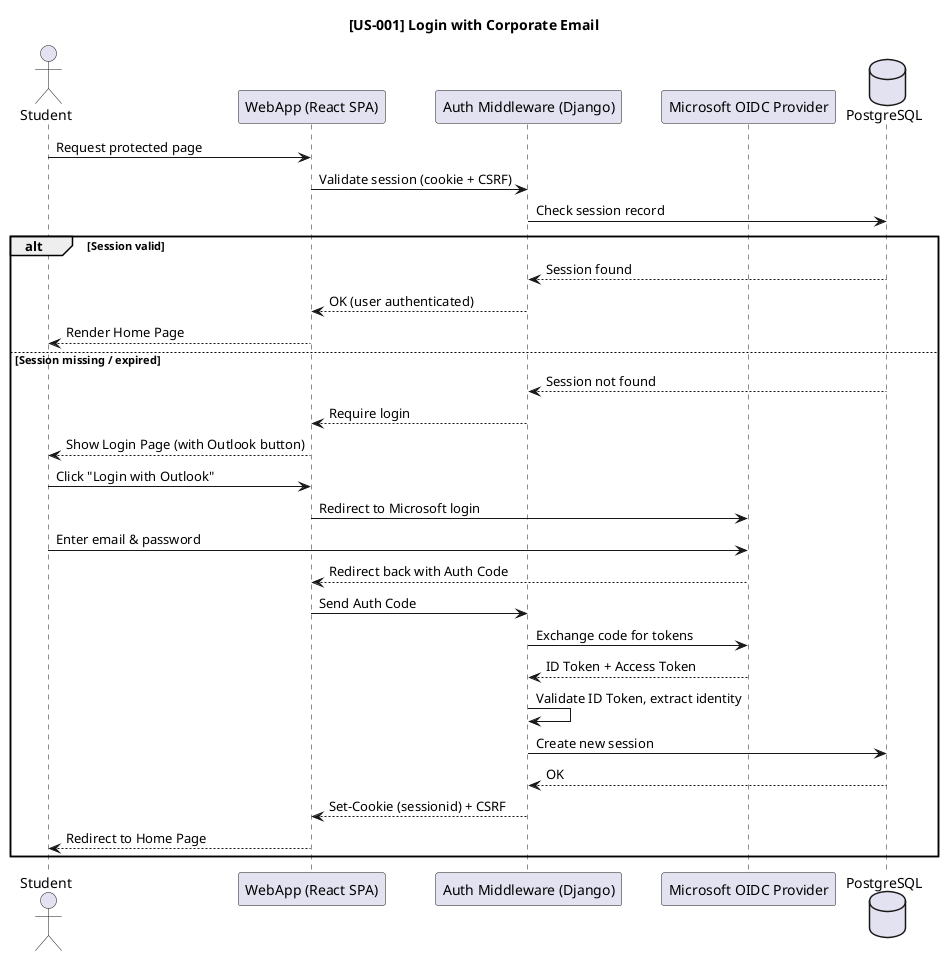 @startuml login-sequence
title [US-001] Login with Corporate Email

actor Student
participant "WebApp (React SPA)" as WebApp
participant "Auth Middleware (Django)" as Auth
participant "Microsoft OIDC Provider" as OIDC
database "PostgreSQL" as DB

Student -> WebApp : Request protected page
WebApp -> Auth : Validate session (cookie + CSRF)
Auth -> DB : Check session record

alt Session valid
  DB --> Auth : Session found
  Auth --> WebApp : OK (user authenticated)
  WebApp --> Student : Render Home Page

else Session missing / expired
  DB --> Auth : Session not found
  Auth --> WebApp : Require login
  WebApp --> Student : Show Login Page (with Outlook button)

  Student -> WebApp : Click "Login with Outlook"
  WebApp -> OIDC : Redirect to Microsoft login
  Student -> OIDC : Enter email & password
  OIDC --> WebApp : Redirect back with Auth Code
  WebApp -> Auth : Send Auth Code
  Auth -> OIDC : Exchange code for tokens
  OIDC --> Auth : ID Token + Access Token

  Auth -> Auth : Validate ID Token, extract identity
  Auth -> DB : Create new session
  DB --> Auth : OK
  Auth --> WebApp : Set-Cookie (sessionid) + CSRF
  WebApp --> Student : Redirect to Home Page
end

@enduml